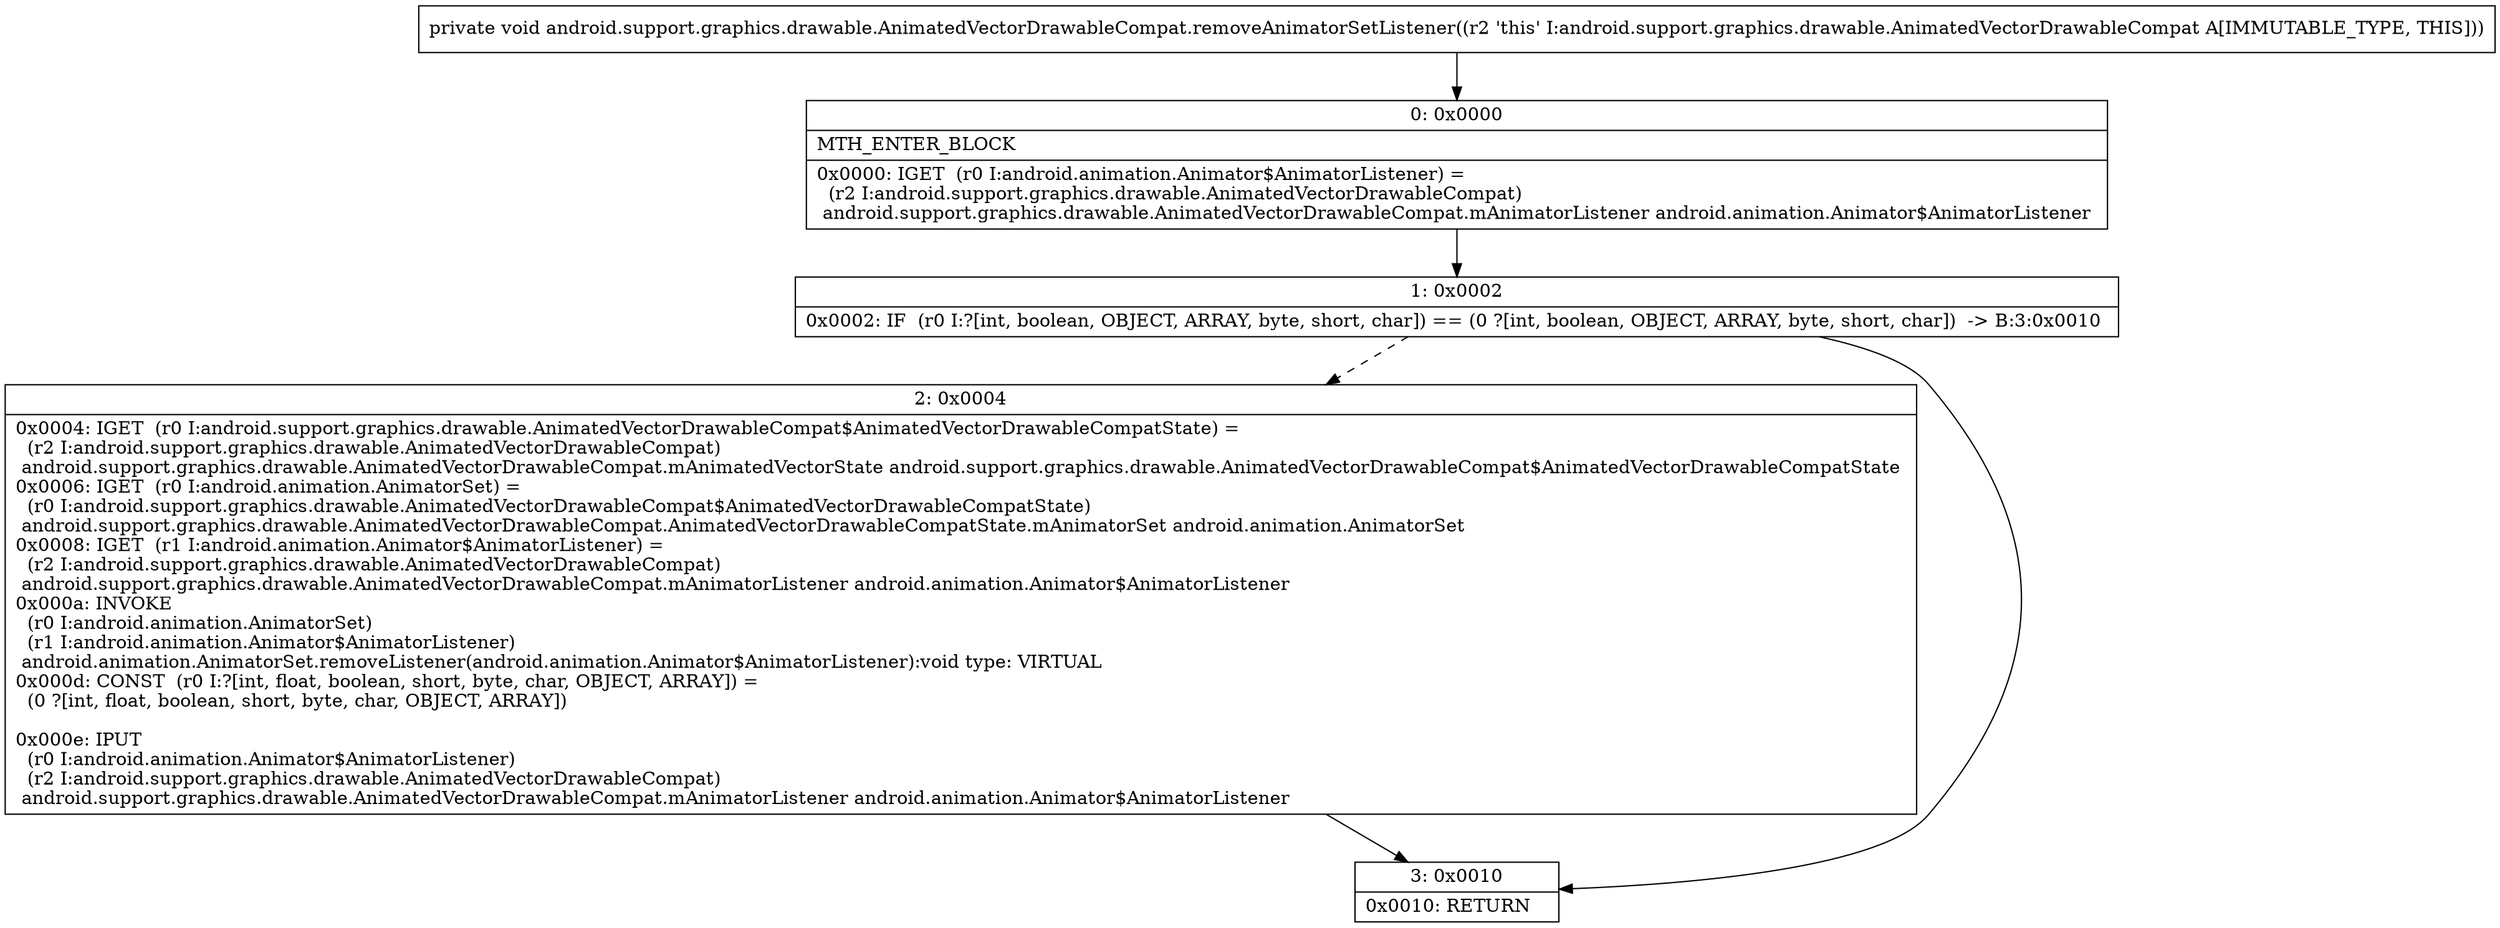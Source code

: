 digraph "CFG forandroid.support.graphics.drawable.AnimatedVectorDrawableCompat.removeAnimatorSetListener()V" {
Node_0 [shape=record,label="{0\:\ 0x0000|MTH_ENTER_BLOCK\l|0x0000: IGET  (r0 I:android.animation.Animator$AnimatorListener) = \l  (r2 I:android.support.graphics.drawable.AnimatedVectorDrawableCompat)\l android.support.graphics.drawable.AnimatedVectorDrawableCompat.mAnimatorListener android.animation.Animator$AnimatorListener \l}"];
Node_1 [shape=record,label="{1\:\ 0x0002|0x0002: IF  (r0 I:?[int, boolean, OBJECT, ARRAY, byte, short, char]) == (0 ?[int, boolean, OBJECT, ARRAY, byte, short, char])  \-\> B:3:0x0010 \l}"];
Node_2 [shape=record,label="{2\:\ 0x0004|0x0004: IGET  (r0 I:android.support.graphics.drawable.AnimatedVectorDrawableCompat$AnimatedVectorDrawableCompatState) = \l  (r2 I:android.support.graphics.drawable.AnimatedVectorDrawableCompat)\l android.support.graphics.drawable.AnimatedVectorDrawableCompat.mAnimatedVectorState android.support.graphics.drawable.AnimatedVectorDrawableCompat$AnimatedVectorDrawableCompatState \l0x0006: IGET  (r0 I:android.animation.AnimatorSet) = \l  (r0 I:android.support.graphics.drawable.AnimatedVectorDrawableCompat$AnimatedVectorDrawableCompatState)\l android.support.graphics.drawable.AnimatedVectorDrawableCompat.AnimatedVectorDrawableCompatState.mAnimatorSet android.animation.AnimatorSet \l0x0008: IGET  (r1 I:android.animation.Animator$AnimatorListener) = \l  (r2 I:android.support.graphics.drawable.AnimatedVectorDrawableCompat)\l android.support.graphics.drawable.AnimatedVectorDrawableCompat.mAnimatorListener android.animation.Animator$AnimatorListener \l0x000a: INVOKE  \l  (r0 I:android.animation.AnimatorSet)\l  (r1 I:android.animation.Animator$AnimatorListener)\l android.animation.AnimatorSet.removeListener(android.animation.Animator$AnimatorListener):void type: VIRTUAL \l0x000d: CONST  (r0 I:?[int, float, boolean, short, byte, char, OBJECT, ARRAY]) = \l  (0 ?[int, float, boolean, short, byte, char, OBJECT, ARRAY])\l \l0x000e: IPUT  \l  (r0 I:android.animation.Animator$AnimatorListener)\l  (r2 I:android.support.graphics.drawable.AnimatedVectorDrawableCompat)\l android.support.graphics.drawable.AnimatedVectorDrawableCompat.mAnimatorListener android.animation.Animator$AnimatorListener \l}"];
Node_3 [shape=record,label="{3\:\ 0x0010|0x0010: RETURN   \l}"];
MethodNode[shape=record,label="{private void android.support.graphics.drawable.AnimatedVectorDrawableCompat.removeAnimatorSetListener((r2 'this' I:android.support.graphics.drawable.AnimatedVectorDrawableCompat A[IMMUTABLE_TYPE, THIS])) }"];
MethodNode -> Node_0;
Node_0 -> Node_1;
Node_1 -> Node_2[style=dashed];
Node_1 -> Node_3;
Node_2 -> Node_3;
}

